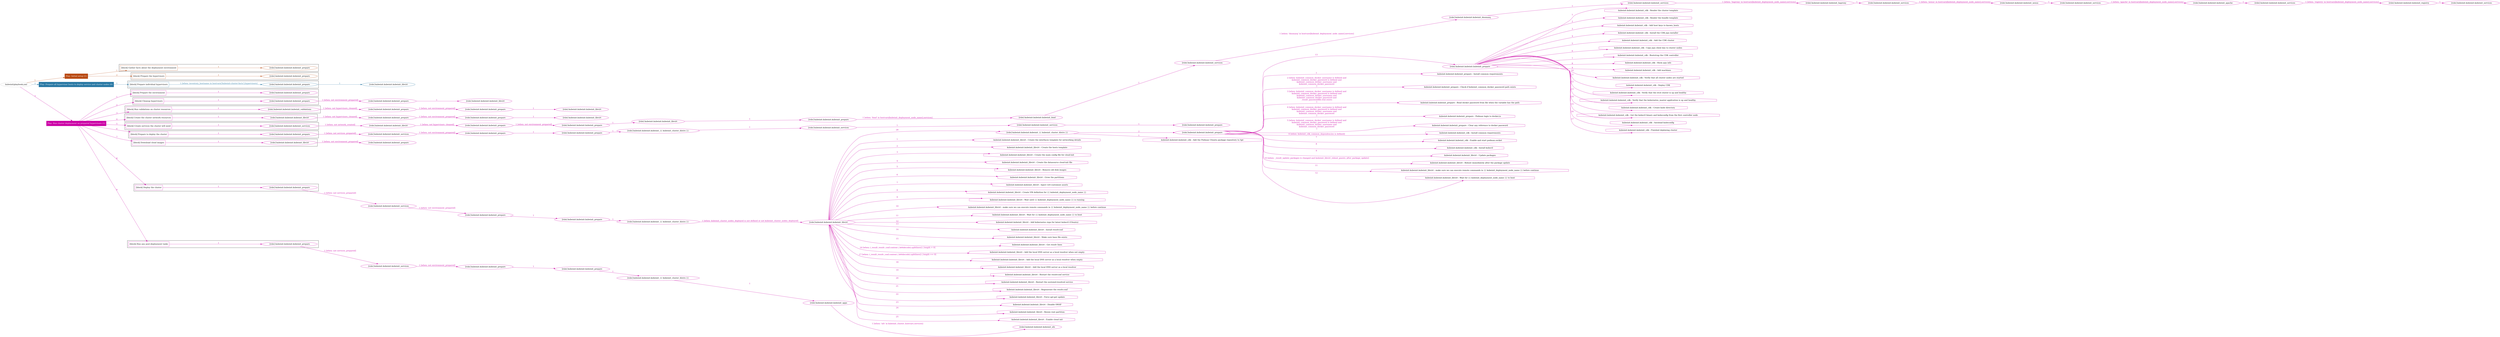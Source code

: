 digraph {
	graph [concentrate=true ordering=in rankdir=LR ratio=fill]
	edge [esep=5 sep=10]
	"kubeinit/playbook.yml" [id=root_node style=dotted]
	play_a3462c4b [label="Play: Initial setup (1)" color="#b94a13" fontcolor="#ffffff" id=play_a3462c4b shape=box style=filled tooltip=localhost]
	"kubeinit/playbook.yml" -> play_a3462c4b [label="1 " color="#b94a13" fontcolor="#b94a13" id=edge_29166257 labeltooltip="1 " tooltip="1 "]
	subgraph "kubeinit.kubeinit.kubeinit_prepare" {
		role_ea31fa0e [label="[role] kubeinit.kubeinit.kubeinit_prepare" color="#b94a13" id=role_ea31fa0e tooltip="kubeinit.kubeinit.kubeinit_prepare"]
	}
	subgraph "kubeinit.kubeinit.kubeinit_prepare" {
		role_25fce874 [label="[role] kubeinit.kubeinit.kubeinit_prepare" color="#b94a13" id=role_25fce874 tooltip="kubeinit.kubeinit.kubeinit_prepare"]
	}
	subgraph "Play: Initial setup (1)" {
		play_a3462c4b -> block_2d3cbf39 [label=1 color="#b94a13" fontcolor="#b94a13" id=edge_59127072 labeltooltip=1 tooltip=1]
		subgraph cluster_block_2d3cbf39 {
			block_2d3cbf39 [label="[block] Gather facts about the deployment environment" color="#b94a13" id=block_2d3cbf39 labeltooltip="Gather facts about the deployment environment" shape=box tooltip="Gather facts about the deployment environment"]
			block_2d3cbf39 -> role_ea31fa0e [label="1 " color="#b94a13" fontcolor="#b94a13" id=edge_ace338fd labeltooltip="1 " tooltip="1 "]
		}
		play_a3462c4b -> block_e8577ba5 [label=2 color="#b94a13" fontcolor="#b94a13" id=edge_511bcc36 labeltooltip=2 tooltip=2]
		subgraph cluster_block_e8577ba5 {
			block_e8577ba5 [label="[block] Prepare the hypervisors" color="#b94a13" id=block_e8577ba5 labeltooltip="Prepare the hypervisors" shape=box tooltip="Prepare the hypervisors"]
			block_e8577ba5 -> role_25fce874 [label="1 " color="#b94a13" fontcolor="#b94a13" id=edge_1a5cd106 labeltooltip="1 " tooltip="1 "]
		}
	}
	play_cf8b3cd1 [label="Play: Prepare all hypervisor hosts to deploy service and cluster nodes (0)" color="#2878a4" fontcolor="#ffffff" id=play_cf8b3cd1 shape=box style=filled tooltip="Play: Prepare all hypervisor hosts to deploy service and cluster nodes (0)"]
	"kubeinit/playbook.yml" -> play_cf8b3cd1 [label="2 " color="#2878a4" fontcolor="#2878a4" id=edge_3f5c23da labeltooltip="2 " tooltip="2 "]
	subgraph "kubeinit.kubeinit.kubeinit_libvirt" {
		role_05e073d2 [label="[role] kubeinit.kubeinit.kubeinit_libvirt" color="#2878a4" id=role_05e073d2 tooltip="kubeinit.kubeinit.kubeinit_libvirt"]
	}
	subgraph "kubeinit.kubeinit.kubeinit_prepare" {
		role_4db69671 [label="[role] kubeinit.kubeinit.kubeinit_prepare" color="#2878a4" id=role_4db69671 tooltip="kubeinit.kubeinit.kubeinit_prepare"]
		role_4db69671 -> role_05e073d2 [label="1 " color="#2878a4" fontcolor="#2878a4" id=edge_52c4eec5 labeltooltip="1 " tooltip="1 "]
	}
	subgraph "Play: Prepare all hypervisor hosts to deploy service and cluster nodes (0)" {
		play_cf8b3cd1 -> block_791b4556 [label=1 color="#2878a4" fontcolor="#2878a4" id=edge_6acd93d4 labeltooltip=1 tooltip=1]
		subgraph cluster_block_791b4556 {
			block_791b4556 [label="[block] Prepare individual hypervisors" color="#2878a4" id=block_791b4556 labeltooltip="Prepare individual hypervisors" shape=box tooltip="Prepare individual hypervisors"]
			block_791b4556 -> role_4db69671 [label="1 [when: inventory_hostname in hostvars['kubeinit-cluster-facts'].hypervisors]" color="#2878a4" fontcolor="#2878a4" id=edge_d20f9e9d labeltooltip="1 [when: inventory_hostname in hostvars['kubeinit-cluster-facts'].hypervisors]" tooltip="1 [when: inventory_hostname in hostvars['kubeinit-cluster-facts'].hypervisors]"]
		}
	}
	play_dd2c80ae [label="Play: Run cluster deployment on prepared hypervisors (1)" color="#cb01a5" fontcolor="#ffffff" id=play_dd2c80ae shape=box style=filled tooltip=localhost]
	"kubeinit/playbook.yml" -> play_dd2c80ae [label="3 " color="#cb01a5" fontcolor="#cb01a5" id=edge_02a49a32 labeltooltip="3 " tooltip="3 "]
	subgraph "kubeinit.kubeinit.kubeinit_prepare" {
		role_19cc1aee [label="[role] kubeinit.kubeinit.kubeinit_prepare" color="#cb01a5" id=role_19cc1aee tooltip="kubeinit.kubeinit.kubeinit_prepare"]
	}
	subgraph "kubeinit.kubeinit.kubeinit_libvirt" {
		role_115bbeb2 [label="[role] kubeinit.kubeinit.kubeinit_libvirt" color="#cb01a5" id=role_115bbeb2 tooltip="kubeinit.kubeinit.kubeinit_libvirt"]
	}
	subgraph "kubeinit.kubeinit.kubeinit_prepare" {
		role_81a9869a [label="[role] kubeinit.kubeinit.kubeinit_prepare" color="#cb01a5" id=role_81a9869a tooltip="kubeinit.kubeinit.kubeinit_prepare"]
		role_81a9869a -> role_115bbeb2 [label="1 " color="#cb01a5" fontcolor="#cb01a5" id=edge_ff9e1308 labeltooltip="1 " tooltip="1 "]
	}
	subgraph "kubeinit.kubeinit.kubeinit_prepare" {
		role_1f70d101 [label="[role] kubeinit.kubeinit.kubeinit_prepare" color="#cb01a5" id=role_1f70d101 tooltip="kubeinit.kubeinit.kubeinit_prepare"]
		role_1f70d101 -> role_81a9869a [label="1 [when: not environment_prepared]" color="#cb01a5" fontcolor="#cb01a5" id=edge_5983471e labeltooltip="1 [when: not environment_prepared]" tooltip="1 [when: not environment_prepared]"]
	}
	subgraph "kubeinit.kubeinit.kubeinit_libvirt" {
		role_9f10e04b [label="[role] kubeinit.kubeinit.kubeinit_libvirt" color="#cb01a5" id=role_9f10e04b tooltip="kubeinit.kubeinit.kubeinit_libvirt"]
	}
	subgraph "kubeinit.kubeinit.kubeinit_prepare" {
		role_1dc08de8 [label="[role] kubeinit.kubeinit.kubeinit_prepare" color="#cb01a5" id=role_1dc08de8 tooltip="kubeinit.kubeinit.kubeinit_prepare"]
		role_1dc08de8 -> role_9f10e04b [label="1 " color="#cb01a5" fontcolor="#cb01a5" id=edge_e40ee01f labeltooltip="1 " tooltip="1 "]
	}
	subgraph "kubeinit.kubeinit.kubeinit_prepare" {
		role_c678ecbd [label="[role] kubeinit.kubeinit.kubeinit_prepare" color="#cb01a5" id=role_c678ecbd tooltip="kubeinit.kubeinit.kubeinit_prepare"]
		role_c678ecbd -> role_1dc08de8 [label="1 [when: not environment_prepared]" color="#cb01a5" fontcolor="#cb01a5" id=edge_1913025b labeltooltip="1 [when: not environment_prepared]" tooltip="1 [when: not environment_prepared]"]
	}
	subgraph "kubeinit.kubeinit.kubeinit_validations" {
		role_55896404 [label="[role] kubeinit.kubeinit.kubeinit_validations" color="#cb01a5" id=role_55896404 tooltip="kubeinit.kubeinit.kubeinit_validations"]
		role_55896404 -> role_c678ecbd [label="1 [when: not hypervisors_cleaned]" color="#cb01a5" fontcolor="#cb01a5" id=edge_db877b54 labeltooltip="1 [when: not hypervisors_cleaned]" tooltip="1 [when: not hypervisors_cleaned]"]
	}
	subgraph "kubeinit.kubeinit.kubeinit_libvirt" {
		role_892214de [label="[role] kubeinit.kubeinit.kubeinit_libvirt" color="#cb01a5" id=role_892214de tooltip="kubeinit.kubeinit.kubeinit_libvirt"]
	}
	subgraph "kubeinit.kubeinit.kubeinit_prepare" {
		role_d1d296ad [label="[role] kubeinit.kubeinit.kubeinit_prepare" color="#cb01a5" id=role_d1d296ad tooltip="kubeinit.kubeinit.kubeinit_prepare"]
		role_d1d296ad -> role_892214de [label="1 " color="#cb01a5" fontcolor="#cb01a5" id=edge_9a6a41b2 labeltooltip="1 " tooltip="1 "]
	}
	subgraph "kubeinit.kubeinit.kubeinit_prepare" {
		role_cddc64ff [label="[role] kubeinit.kubeinit.kubeinit_prepare" color="#cb01a5" id=role_cddc64ff tooltip="kubeinit.kubeinit.kubeinit_prepare"]
		role_cddc64ff -> role_d1d296ad [label="1 [when: not environment_prepared]" color="#cb01a5" fontcolor="#cb01a5" id=edge_7bda2972 labeltooltip="1 [when: not environment_prepared]" tooltip="1 [when: not environment_prepared]"]
	}
	subgraph "kubeinit.kubeinit.kubeinit_libvirt" {
		role_852a95f2 [label="[role] kubeinit.kubeinit.kubeinit_libvirt" color="#cb01a5" id=role_852a95f2 tooltip="kubeinit.kubeinit.kubeinit_libvirt"]
		role_852a95f2 -> role_cddc64ff [label="1 [when: not hypervisors_cleaned]" color="#cb01a5" fontcolor="#cb01a5" id=edge_15be6ea9 labeltooltip="1 [when: not hypervisors_cleaned]" tooltip="1 [when: not hypervisors_cleaned]"]
	}
	subgraph "kubeinit.kubeinit.kubeinit_services" {
		role_dd562d8c [label="[role] kubeinit.kubeinit.kubeinit_services" color="#cb01a5" id=role_dd562d8c tooltip="kubeinit.kubeinit.kubeinit_services"]
	}
	subgraph "kubeinit.kubeinit.kubeinit_registry" {
		role_775ffe64 [label="[role] kubeinit.kubeinit.kubeinit_registry" color="#cb01a5" id=role_775ffe64 tooltip="kubeinit.kubeinit.kubeinit_registry"]
		role_775ffe64 -> role_dd562d8c [label="1 " color="#cb01a5" fontcolor="#cb01a5" id=edge_7890d35d labeltooltip="1 " tooltip="1 "]
	}
	subgraph "kubeinit.kubeinit.kubeinit_services" {
		role_58c88776 [label="[role] kubeinit.kubeinit.kubeinit_services" color="#cb01a5" id=role_58c88776 tooltip="kubeinit.kubeinit.kubeinit_services"]
		role_58c88776 -> role_775ffe64 [label="1 [when: 'registry' in hostvars[kubeinit_deployment_node_name].services]" color="#cb01a5" fontcolor="#cb01a5" id=edge_2ca83cd7 labeltooltip="1 [when: 'registry' in hostvars[kubeinit_deployment_node_name].services]" tooltip="1 [when: 'registry' in hostvars[kubeinit_deployment_node_name].services]"]
	}
	subgraph "kubeinit.kubeinit.kubeinit_apache" {
		role_e515eb5b [label="[role] kubeinit.kubeinit.kubeinit_apache" color="#cb01a5" id=role_e515eb5b tooltip="kubeinit.kubeinit.kubeinit_apache"]
		role_e515eb5b -> role_58c88776 [label="1 " color="#cb01a5" fontcolor="#cb01a5" id=edge_86168363 labeltooltip="1 " tooltip="1 "]
	}
	subgraph "kubeinit.kubeinit.kubeinit_services" {
		role_6c1862bb [label="[role] kubeinit.kubeinit.kubeinit_services" color="#cb01a5" id=role_6c1862bb tooltip="kubeinit.kubeinit.kubeinit_services"]
		role_6c1862bb -> role_e515eb5b [label="1 [when: 'apache' in hostvars[kubeinit_deployment_node_name].services]" color="#cb01a5" fontcolor="#cb01a5" id=edge_aabe77e1 labeltooltip="1 [when: 'apache' in hostvars[kubeinit_deployment_node_name].services]" tooltip="1 [when: 'apache' in hostvars[kubeinit_deployment_node_name].services]"]
	}
	subgraph "kubeinit.kubeinit.kubeinit_nexus" {
		role_8d174d50 [label="[role] kubeinit.kubeinit.kubeinit_nexus" color="#cb01a5" id=role_8d174d50 tooltip="kubeinit.kubeinit.kubeinit_nexus"]
		role_8d174d50 -> role_6c1862bb [label="1 " color="#cb01a5" fontcolor="#cb01a5" id=edge_1b01b2f2 labeltooltip="1 " tooltip="1 "]
	}
	subgraph "kubeinit.kubeinit.kubeinit_services" {
		role_cb03e5cd [label="[role] kubeinit.kubeinit.kubeinit_services" color="#cb01a5" id=role_cb03e5cd tooltip="kubeinit.kubeinit.kubeinit_services"]
		role_cb03e5cd -> role_8d174d50 [label="1 [when: 'nexus' in hostvars[kubeinit_deployment_node_name].services]" color="#cb01a5" fontcolor="#cb01a5" id=edge_259e29a3 labeltooltip="1 [when: 'nexus' in hostvars[kubeinit_deployment_node_name].services]" tooltip="1 [when: 'nexus' in hostvars[kubeinit_deployment_node_name].services]"]
	}
	subgraph "kubeinit.kubeinit.kubeinit_haproxy" {
		role_7dac8be0 [label="[role] kubeinit.kubeinit.kubeinit_haproxy" color="#cb01a5" id=role_7dac8be0 tooltip="kubeinit.kubeinit.kubeinit_haproxy"]
		role_7dac8be0 -> role_cb03e5cd [label="1 " color="#cb01a5" fontcolor="#cb01a5" id=edge_e08723b5 labeltooltip="1 " tooltip="1 "]
	}
	subgraph "kubeinit.kubeinit.kubeinit_services" {
		role_06c13de0 [label="[role] kubeinit.kubeinit.kubeinit_services" color="#cb01a5" id=role_06c13de0 tooltip="kubeinit.kubeinit.kubeinit_services"]
		role_06c13de0 -> role_7dac8be0 [label="1 [when: 'haproxy' in hostvars[kubeinit_deployment_node_name].services]" color="#cb01a5" fontcolor="#cb01a5" id=edge_6f806837 labeltooltip="1 [when: 'haproxy' in hostvars[kubeinit_deployment_node_name].services]" tooltip="1 [when: 'haproxy' in hostvars[kubeinit_deployment_node_name].services]"]
	}
	subgraph "kubeinit.kubeinit.kubeinit_dnsmasq" {
		role_224282e6 [label="[role] kubeinit.kubeinit.kubeinit_dnsmasq" color="#cb01a5" id=role_224282e6 tooltip="kubeinit.kubeinit.kubeinit_dnsmasq"]
		role_224282e6 -> role_06c13de0 [label="1 " color="#cb01a5" fontcolor="#cb01a5" id=edge_43acb070 labeltooltip="1 " tooltip="1 "]
	}
	subgraph "kubeinit.kubeinit.kubeinit_services" {
		role_95cc4ebf [label="[role] kubeinit.kubeinit.kubeinit_services" color="#cb01a5" id=role_95cc4ebf tooltip="kubeinit.kubeinit.kubeinit_services"]
		role_95cc4ebf -> role_224282e6 [label="1 [when: 'dnsmasq' in hostvars[kubeinit_deployment_node_name].services]" color="#cb01a5" fontcolor="#cb01a5" id=edge_050c3c43 labeltooltip="1 [when: 'dnsmasq' in hostvars[kubeinit_deployment_node_name].services]" tooltip="1 [when: 'dnsmasq' in hostvars[kubeinit_deployment_node_name].services]"]
	}
	subgraph "kubeinit.kubeinit.kubeinit_bind" {
		role_8f670b06 [label="[role] kubeinit.kubeinit.kubeinit_bind" color="#cb01a5" id=role_8f670b06 tooltip="kubeinit.kubeinit.kubeinit_bind"]
		role_8f670b06 -> role_95cc4ebf [label="1 " color="#cb01a5" fontcolor="#cb01a5" id=edge_41f66a4c labeltooltip="1 " tooltip="1 "]
	}
	subgraph "kubeinit.kubeinit.kubeinit_prepare" {
		role_cbb10e43 [label="[role] kubeinit.kubeinit.kubeinit_prepare" color="#cb01a5" id=role_cbb10e43 tooltip="kubeinit.kubeinit.kubeinit_prepare"]
		role_cbb10e43 -> role_8f670b06 [label="1 [when: 'bind' in hostvars[kubeinit_deployment_node_name].services]" color="#cb01a5" fontcolor="#cb01a5" id=edge_7a4b6939 labeltooltip="1 [when: 'bind' in hostvars[kubeinit_deployment_node_name].services]" tooltip="1 [when: 'bind' in hostvars[kubeinit_deployment_node_name].services]"]
	}
	subgraph "kubeinit.kubeinit.kubeinit_libvirt" {
		role_6bda15ca [label="[role] kubeinit.kubeinit.kubeinit_libvirt" color="#cb01a5" id=role_6bda15ca tooltip="kubeinit.kubeinit.kubeinit_libvirt"]
		role_6bda15ca -> role_cbb10e43 [label="1 " color="#cb01a5" fontcolor="#cb01a5" id=edge_9e2e83c1 labeltooltip="1 " tooltip="1 "]
	}
	subgraph "kubeinit.kubeinit.kubeinit_prepare" {
		role_2684d24e [label="[role] kubeinit.kubeinit.kubeinit_prepare" color="#cb01a5" id=role_2684d24e tooltip="kubeinit.kubeinit.kubeinit_prepare"]
		role_2684d24e -> role_6bda15ca [label="1 " color="#cb01a5" fontcolor="#cb01a5" id=edge_60c76341 labeltooltip="1 " tooltip="1 "]
	}
	subgraph "kubeinit.kubeinit.kubeinit_prepare" {
		role_833ece70 [label="[role] kubeinit.kubeinit.kubeinit_prepare" color="#cb01a5" id=role_833ece70 tooltip="kubeinit.kubeinit.kubeinit_prepare"]
		role_833ece70 -> role_2684d24e [label="1 [when: not environment_prepared]" color="#cb01a5" fontcolor="#cb01a5" id=edge_eab29ca3 labeltooltip="1 [when: not environment_prepared]" tooltip="1 [when: not environment_prepared]"]
	}
	subgraph "kubeinit.kubeinit.kubeinit_libvirt" {
		role_9dbf5a45 [label="[role] kubeinit.kubeinit.kubeinit_libvirt" color="#cb01a5" id=role_9dbf5a45 tooltip="kubeinit.kubeinit.kubeinit_libvirt"]
		role_9dbf5a45 -> role_833ece70 [label="1 [when: not hypervisors_cleaned]" color="#cb01a5" fontcolor="#cb01a5" id=edge_86c35b2c labeltooltip="1 [when: not hypervisors_cleaned]" tooltip="1 [when: not hypervisors_cleaned]"]
	}
	subgraph "kubeinit.kubeinit.kubeinit_services" {
		role_c947bd18 [label="[role] kubeinit.kubeinit.kubeinit_services" color="#cb01a5" id=role_c947bd18 tooltip="kubeinit.kubeinit.kubeinit_services"]
		role_c947bd18 -> role_9dbf5a45 [label="1 [when: not network_created]" color="#cb01a5" fontcolor="#cb01a5" id=edge_e4973b3a labeltooltip="1 [when: not network_created]" tooltip="1 [when: not network_created]"]
	}
	subgraph "kubeinit.kubeinit.kubeinit_prepare" {
		role_0f337e28 [label="[role] kubeinit.kubeinit.kubeinit_prepare" color="#cb01a5" id=role_0f337e28 tooltip="kubeinit.kubeinit.kubeinit_prepare"]
	}
	subgraph "kubeinit.kubeinit.kubeinit_services" {
		role_424cd0d5 [label="[role] kubeinit.kubeinit.kubeinit_services" color="#cb01a5" id=role_424cd0d5 tooltip="kubeinit.kubeinit.kubeinit_services"]
		role_424cd0d5 -> role_0f337e28 [label="1 " color="#cb01a5" fontcolor="#cb01a5" id=edge_7c284445 labeltooltip="1 " tooltip="1 "]
	}
	subgraph "kubeinit.kubeinit.kubeinit_services" {
		role_729b4160 [label="[role] kubeinit.kubeinit.kubeinit_services" color="#cb01a5" id=role_729b4160 tooltip="kubeinit.kubeinit.kubeinit_services"]
		role_729b4160 -> role_424cd0d5 [label="1 " color="#cb01a5" fontcolor="#cb01a5" id=edge_11572358 labeltooltip="1 " tooltip="1 "]
	}
	subgraph "kubeinit.kubeinit.kubeinit_{{ kubeinit_cluster_distro }}" {
		role_6f94b5b9 [label="[role] kubeinit.kubeinit.kubeinit_{{ kubeinit_cluster_distro }}" color="#cb01a5" id=role_6f94b5b9 tooltip="kubeinit.kubeinit.kubeinit_{{ kubeinit_cluster_distro }}"]
		role_6f94b5b9 -> role_729b4160 [label="1 " color="#cb01a5" fontcolor="#cb01a5" id=edge_e676103b labeltooltip="1 " tooltip="1 "]
	}
	subgraph "kubeinit.kubeinit.kubeinit_prepare" {
		role_d93bdf60 [label="[role] kubeinit.kubeinit.kubeinit_prepare" color="#cb01a5" id=role_d93bdf60 tooltip="kubeinit.kubeinit.kubeinit_prepare"]
		role_d93bdf60 -> role_6f94b5b9 [label="1 " color="#cb01a5" fontcolor="#cb01a5" id=edge_67aa0591 labeltooltip="1 " tooltip="1 "]
	}
	subgraph "kubeinit.kubeinit.kubeinit_prepare" {
		role_f1c13b82 [label="[role] kubeinit.kubeinit.kubeinit_prepare" color="#cb01a5" id=role_f1c13b82 tooltip="kubeinit.kubeinit.kubeinit_prepare"]
		role_f1c13b82 -> role_d93bdf60 [label="1 " color="#cb01a5" fontcolor="#cb01a5" id=edge_e2060045 labeltooltip="1 " tooltip="1 "]
	}
	subgraph "kubeinit.kubeinit.kubeinit_services" {
		role_4285407d [label="[role] kubeinit.kubeinit.kubeinit_services" color="#cb01a5" id=role_4285407d tooltip="kubeinit.kubeinit.kubeinit_services"]
		role_4285407d -> role_f1c13b82 [label="1 [when: not environment_prepared]" color="#cb01a5" fontcolor="#cb01a5" id=edge_2de88863 labeltooltip="1 [when: not environment_prepared]" tooltip="1 [when: not environment_prepared]"]
	}
	subgraph "kubeinit.kubeinit.kubeinit_prepare" {
		role_cac50722 [label="[role] kubeinit.kubeinit.kubeinit_prepare" color="#cb01a5" id=role_cac50722 tooltip="kubeinit.kubeinit.kubeinit_prepare"]
		role_cac50722 -> role_4285407d [label="1 [when: not services_prepared]" color="#cb01a5" fontcolor="#cb01a5" id=edge_a670131c labeltooltip="1 [when: not services_prepared]" tooltip="1 [when: not services_prepared]"]
	}
	subgraph "kubeinit.kubeinit.kubeinit_prepare" {
		role_275d763d [label="[role] kubeinit.kubeinit.kubeinit_prepare" color="#cb01a5" id=role_275d763d tooltip="kubeinit.kubeinit.kubeinit_prepare"]
	}
	subgraph "kubeinit.kubeinit.kubeinit_libvirt" {
		role_43cf0549 [label="[role] kubeinit.kubeinit.kubeinit_libvirt" color="#cb01a5" id=role_43cf0549 tooltip="kubeinit.kubeinit.kubeinit_libvirt"]
		role_43cf0549 -> role_275d763d [label="1 [when: not environment_prepared]" color="#cb01a5" fontcolor="#cb01a5" id=edge_81cb86c9 labeltooltip="1 [when: not environment_prepared]" tooltip="1 [when: not environment_prepared]"]
	}
	subgraph "kubeinit.kubeinit.kubeinit_prepare" {
		role_20344ea5 [label="[role] kubeinit.kubeinit.kubeinit_prepare" color="#cb01a5" id=role_20344ea5 tooltip="kubeinit.kubeinit.kubeinit_prepare"]
		task_dd599ca0 [label="kubeinit.kubeinit.kubeinit_cdk : Render the cluster template" color="#cb01a5" id=task_dd599ca0 shape=octagon tooltip="kubeinit.kubeinit.kubeinit_cdk : Render the cluster template"]
		role_20344ea5 -> task_dd599ca0 [label="1 " color="#cb01a5" fontcolor="#cb01a5" id=edge_6747c7f6 labeltooltip="1 " tooltip="1 "]
		task_9d32e7a7 [label="kubeinit.kubeinit.kubeinit_cdk : Render the bundle template" color="#cb01a5" id=task_9d32e7a7 shape=octagon tooltip="kubeinit.kubeinit.kubeinit_cdk : Render the bundle template"]
		role_20344ea5 -> task_9d32e7a7 [label="2 " color="#cb01a5" fontcolor="#cb01a5" id=edge_9bce6f9b labeltooltip="2 " tooltip="2 "]
		task_27aa62ce [label="kubeinit.kubeinit.kubeinit_cdk : Add host keys to known_hosts" color="#cb01a5" id=task_27aa62ce shape=octagon tooltip="kubeinit.kubeinit.kubeinit_cdk : Add host keys to known_hosts"]
		role_20344ea5 -> task_27aa62ce [label="3 " color="#cb01a5" fontcolor="#cb01a5" id=edge_8df18a78 labeltooltip="3 " tooltip="3 "]
		task_e57bdc43 [label="kubeinit.kubeinit.kubeinit_cdk : Install the CDK juju installer" color="#cb01a5" id=task_e57bdc43 shape=octagon tooltip="kubeinit.kubeinit.kubeinit_cdk : Install the CDK juju installer"]
		role_20344ea5 -> task_e57bdc43 [label="4 " color="#cb01a5" fontcolor="#cb01a5" id=edge_92416234 labeltooltip="4 " tooltip="4 "]
		task_1449d492 [label="kubeinit.kubeinit.kubeinit_cdk : Add the CDK cluster" color="#cb01a5" id=task_1449d492 shape=octagon tooltip="kubeinit.kubeinit.kubeinit_cdk : Add the CDK cluster"]
		role_20344ea5 -> task_1449d492 [label="5 " color="#cb01a5" fontcolor="#cb01a5" id=edge_e8ec86b0 labeltooltip="5 " tooltip="5 "]
		task_2c838e6e [label="kubeinit.kubeinit.kubeinit_cdk : Copy juju client key to cluster nodes" color="#cb01a5" id=task_2c838e6e shape=octagon tooltip="kubeinit.kubeinit.kubeinit_cdk : Copy juju client key to cluster nodes"]
		role_20344ea5 -> task_2c838e6e [label="6 " color="#cb01a5" fontcolor="#cb01a5" id=edge_ed538096 labeltooltip="6 " tooltip="6 "]
		task_bcc42c3f [label="kubeinit.kubeinit.kubeinit_cdk : Bootstrap the CDK controller" color="#cb01a5" id=task_bcc42c3f shape=octagon tooltip="kubeinit.kubeinit.kubeinit_cdk : Bootstrap the CDK controller"]
		role_20344ea5 -> task_bcc42c3f [label="7 " color="#cb01a5" fontcolor="#cb01a5" id=edge_d5495c84 labeltooltip="7 " tooltip="7 "]
		task_00f5f105 [label="kubeinit.kubeinit.kubeinit_cdk : Show juju info" color="#cb01a5" id=task_00f5f105 shape=octagon tooltip="kubeinit.kubeinit.kubeinit_cdk : Show juju info"]
		role_20344ea5 -> task_00f5f105 [label="8 " color="#cb01a5" fontcolor="#cb01a5" id=edge_dc39edcd labeltooltip="8 " tooltip="8 "]
		task_1037202e [label="kubeinit.kubeinit.kubeinit_cdk : Add machines" color="#cb01a5" id=task_1037202e shape=octagon tooltip="kubeinit.kubeinit.kubeinit_cdk : Add machines"]
		role_20344ea5 -> task_1037202e [label="9 " color="#cb01a5" fontcolor="#cb01a5" id=edge_7ab18a0a labeltooltip="9 " tooltip="9 "]
		task_695eaa5f [label="kubeinit.kubeinit.kubeinit_cdk : Verify that all cluster nodes are started" color="#cb01a5" id=task_695eaa5f shape=octagon tooltip="kubeinit.kubeinit.kubeinit_cdk : Verify that all cluster nodes are started"]
		role_20344ea5 -> task_695eaa5f [label="10 " color="#cb01a5" fontcolor="#cb01a5" id=edge_b7c91f91 labeltooltip="10 " tooltip="10 "]
		task_58b9e8fa [label="kubeinit.kubeinit.kubeinit_cdk : Deploy CDK" color="#cb01a5" id=task_58b9e8fa shape=octagon tooltip="kubeinit.kubeinit.kubeinit_cdk : Deploy CDK"]
		role_20344ea5 -> task_58b9e8fa [label="11 " color="#cb01a5" fontcolor="#cb01a5" id=edge_9559772b labeltooltip="11 " tooltip="11 "]
		task_47bb603a [label="kubeinit.kubeinit.kubeinit_cdk : Verify that the etcd cluster is up and healthy" color="#cb01a5" id=task_47bb603a shape=octagon tooltip="kubeinit.kubeinit.kubeinit_cdk : Verify that the etcd cluster is up and healthy"]
		role_20344ea5 -> task_47bb603a [label="12 " color="#cb01a5" fontcolor="#cb01a5" id=edge_26f66074 labeltooltip="12 " tooltip="12 "]
		task_eb50a959 [label="kubeinit.kubeinit.kubeinit_cdk : Verify that the kubernetes_master application is up and healthy" color="#cb01a5" id=task_eb50a959 shape=octagon tooltip="kubeinit.kubeinit.kubeinit_cdk : Verify that the kubernetes_master application is up and healthy"]
		role_20344ea5 -> task_eb50a959 [label="13 " color="#cb01a5" fontcolor="#cb01a5" id=edge_e46e77bc labeltooltip="13 " tooltip="13 "]
		task_9e899edd [label="kubeinit.kubeinit.kubeinit_cdk : Create kube directory" color="#cb01a5" id=task_9e899edd shape=octagon tooltip="kubeinit.kubeinit.kubeinit_cdk : Create kube directory"]
		role_20344ea5 -> task_9e899edd [label="14 " color="#cb01a5" fontcolor="#cb01a5" id=edge_5618c4ef labeltooltip="14 " tooltip="14 "]
		task_d470cbc0 [label="kubeinit.kubeinit.kubeinit_cdk : Get the kubectl binary and kubeconfig from the first controller node" color="#cb01a5" id=task_d470cbc0 shape=octagon tooltip="kubeinit.kubeinit.kubeinit_cdk : Get the kubectl binary and kubeconfig from the first controller node"]
		role_20344ea5 -> task_d470cbc0 [label="15 " color="#cb01a5" fontcolor="#cb01a5" id=edge_30a20519 labeltooltip="15 " tooltip="15 "]
		task_594a52a3 [label="kubeinit.kubeinit.kubeinit_cdk : Autoload kubeconfig" color="#cb01a5" id=task_594a52a3 shape=octagon tooltip="kubeinit.kubeinit.kubeinit_cdk : Autoload kubeconfig"]
		role_20344ea5 -> task_594a52a3 [label="16 " color="#cb01a5" fontcolor="#cb01a5" id=edge_93b07cd2 labeltooltip="16 " tooltip="16 "]
		task_7818ffd7 [label="kubeinit.kubeinit.kubeinit_cdk : Finished deploying cluster" color="#cb01a5" id=task_7818ffd7 shape=octagon tooltip="kubeinit.kubeinit.kubeinit_cdk : Finished deploying cluster"]
		role_20344ea5 -> task_7818ffd7 [label="17 " color="#cb01a5" fontcolor="#cb01a5" id=edge_01720702 labeltooltip="17 " tooltip="17 "]
	}
	subgraph "kubeinit.kubeinit.kubeinit_prepare" {
		role_d123844f [label="[role] kubeinit.kubeinit.kubeinit_prepare" color="#cb01a5" id=role_d123844f tooltip="kubeinit.kubeinit.kubeinit_prepare"]
		task_f74b493e [label="kubeinit.kubeinit.kubeinit_prepare : Install common requirements" color="#cb01a5" id=task_f74b493e shape=octagon tooltip="kubeinit.kubeinit.kubeinit_prepare : Install common requirements"]
		role_d123844f -> task_f74b493e [label="1 " color="#cb01a5" fontcolor="#cb01a5" id=edge_b51a9150 labeltooltip="1 " tooltip="1 "]
		task_ea8ae5c9 [label="kubeinit.kubeinit.kubeinit_prepare : Check if kubeinit_common_docker_password path exists" color="#cb01a5" id=task_ea8ae5c9 shape=octagon tooltip="kubeinit.kubeinit.kubeinit_prepare : Check if kubeinit_common_docker_password path exists"]
		role_d123844f -> task_ea8ae5c9 [label="2 [when: kubeinit_common_docker_username is defined and
kubeinit_common_docker_password is defined and
kubeinit_common_docker_username and
kubeinit_common_docker_password
]" color="#cb01a5" fontcolor="#cb01a5" id=edge_2710f338 labeltooltip="2 [when: kubeinit_common_docker_username is defined and
kubeinit_common_docker_password is defined and
kubeinit_common_docker_username and
kubeinit_common_docker_password
]" tooltip="2 [when: kubeinit_common_docker_username is defined and
kubeinit_common_docker_password is defined and
kubeinit_common_docker_username and
kubeinit_common_docker_password
]"]
		task_55ab2c43 [label="kubeinit.kubeinit.kubeinit_prepare : Read docker password from file when the variable has the path" color="#cb01a5" id=task_55ab2c43 shape=octagon tooltip="kubeinit.kubeinit.kubeinit_prepare : Read docker password from file when the variable has the path"]
		role_d123844f -> task_55ab2c43 [label="3 [when: kubeinit_common_docker_username is defined and
kubeinit_common_docker_password is defined and
kubeinit_common_docker_username and
kubeinit_common_docker_password and
_result_passwordfile.stat.exists
]" color="#cb01a5" fontcolor="#cb01a5" id=edge_db89a6b3 labeltooltip="3 [when: kubeinit_common_docker_username is defined and
kubeinit_common_docker_password is defined and
kubeinit_common_docker_username and
kubeinit_common_docker_password and
_result_passwordfile.stat.exists
]" tooltip="3 [when: kubeinit_common_docker_username is defined and
kubeinit_common_docker_password is defined and
kubeinit_common_docker_username and
kubeinit_common_docker_password and
_result_passwordfile.stat.exists
]"]
		task_b86fa10f [label="kubeinit.kubeinit.kubeinit_prepare : Podman login to docker.io" color="#cb01a5" id=task_b86fa10f shape=octagon tooltip="kubeinit.kubeinit.kubeinit_prepare : Podman login to docker.io"]
		role_d123844f -> task_b86fa10f [label="4 [when: kubeinit_common_docker_username is defined and
kubeinit_common_docker_password is defined and
kubeinit_common_docker_username and
kubeinit_common_docker_password
]" color="#cb01a5" fontcolor="#cb01a5" id=edge_7cc3aae6 labeltooltip="4 [when: kubeinit_common_docker_username is defined and
kubeinit_common_docker_password is defined and
kubeinit_common_docker_username and
kubeinit_common_docker_password
]" tooltip="4 [when: kubeinit_common_docker_username is defined and
kubeinit_common_docker_password is defined and
kubeinit_common_docker_username and
kubeinit_common_docker_password
]"]
		task_83a80cb1 [label="kubeinit.kubeinit.kubeinit_prepare : Clear any reference to docker password" color="#cb01a5" id=task_83a80cb1 shape=octagon tooltip="kubeinit.kubeinit.kubeinit_prepare : Clear any reference to docker password"]
		role_d123844f -> task_83a80cb1 [label="5 [when: kubeinit_common_docker_username is defined and
kubeinit_common_docker_password is defined and
kubeinit_common_docker_username and
kubeinit_common_docker_password
]" color="#cb01a5" fontcolor="#cb01a5" id=edge_3313a854 labeltooltip="5 [when: kubeinit_common_docker_username is defined and
kubeinit_common_docker_password is defined and
kubeinit_common_docker_username and
kubeinit_common_docker_password
]" tooltip="5 [when: kubeinit_common_docker_username is defined and
kubeinit_common_docker_password is defined and
kubeinit_common_docker_username and
kubeinit_common_docker_password
]"]
		task_59c50e65 [label="kubeinit.kubeinit.kubeinit_cdk : Install common requirements" color="#cb01a5" id=task_59c50e65 shape=octagon tooltip="kubeinit.kubeinit.kubeinit_cdk : Install common requirements"]
		role_d123844f -> task_59c50e65 [label="6 [when: kubeinit_cdk_common_dependencies is defined]" color="#cb01a5" fontcolor="#cb01a5" id=edge_56cc99f8 labeltooltip="6 [when: kubeinit_cdk_common_dependencies is defined]" tooltip="6 [when: kubeinit_cdk_common_dependencies is defined]"]
		task_8ff00908 [label="kubeinit.kubeinit.kubeinit_cdk : Enable and start podman.socket" color="#cb01a5" id=task_8ff00908 shape=octagon tooltip="kubeinit.kubeinit.kubeinit_cdk : Enable and start podman.socket"]
		role_d123844f -> task_8ff00908 [label="7 " color="#cb01a5" fontcolor="#cb01a5" id=edge_b3ee7df2 labeltooltip="7 " tooltip="7 "]
		task_64010bbf [label="kubeinit.kubeinit.kubeinit_cdk : Install kubectl" color="#cb01a5" id=task_64010bbf shape=octagon tooltip="kubeinit.kubeinit.kubeinit_cdk : Install kubectl"]
		role_d123844f -> task_64010bbf [label="8 " color="#cb01a5" fontcolor="#cb01a5" id=edge_5f863f53 labeltooltip="8 " tooltip="8 "]
		task_1b690070 [label="kubeinit.kubeinit.kubeinit_libvirt : Update packages" color="#cb01a5" id=task_1b690070 shape=octagon tooltip="kubeinit.kubeinit.kubeinit_libvirt : Update packages"]
		role_d123844f -> task_1b690070 [label="9 " color="#cb01a5" fontcolor="#cb01a5" id=edge_2e15c221 labeltooltip="9 " tooltip="9 "]
		task_7f4222f3 [label="kubeinit.kubeinit.kubeinit_libvirt : Reboot immediately after the package update" color="#cb01a5" id=task_7f4222f3 shape=octagon tooltip="kubeinit.kubeinit.kubeinit_libvirt : Reboot immediately after the package update"]
		role_d123844f -> task_7f4222f3 [label="10 [when: _result_update_packages is changed and kubeinit_libvirt_reboot_guests_after_package_update]" color="#cb01a5" fontcolor="#cb01a5" id=edge_59fa9621 labeltooltip="10 [when: _result_update_packages is changed and kubeinit_libvirt_reboot_guests_after_package_update]" tooltip="10 [when: _result_update_packages is changed and kubeinit_libvirt_reboot_guests_after_package_update]"]
		task_1b0d4929 [label="kubeinit.kubeinit.kubeinit_libvirt : make sure we can execute remote commands in {{ kubeinit_deployment_node_name }} before continue" color="#cb01a5" id=task_1b0d4929 shape=octagon tooltip="kubeinit.kubeinit.kubeinit_libvirt : make sure we can execute remote commands in {{ kubeinit_deployment_node_name }} before continue"]
		role_d123844f -> task_1b0d4929 [label="11 " color="#cb01a5" fontcolor="#cb01a5" id=edge_c7c4e8f7 labeltooltip="11 " tooltip="11 "]
		task_11dae1b1 [label="kubeinit.kubeinit.kubeinit_libvirt : Wait for {{ kubeinit_deployment_node_name }} to boot" color="#cb01a5" id=task_11dae1b1 shape=octagon tooltip="kubeinit.kubeinit.kubeinit_libvirt : Wait for {{ kubeinit_deployment_node_name }} to boot"]
		role_d123844f -> task_11dae1b1 [label="12 " color="#cb01a5" fontcolor="#cb01a5" id=edge_468ae9e4 labeltooltip="12 " tooltip="12 "]
		role_d123844f -> role_20344ea5 [label="13 " color="#cb01a5" fontcolor="#cb01a5" id=edge_936d2aa4 labeltooltip="13 " tooltip="13 "]
	}
	subgraph "kubeinit.kubeinit.kubeinit_{{ kubeinit_cluster_distro }}" {
		role_546ac926 [label="[role] kubeinit.kubeinit.kubeinit_{{ kubeinit_cluster_distro }}" color="#cb01a5" id=role_546ac926 tooltip="kubeinit.kubeinit.kubeinit_{{ kubeinit_cluster_distro }}"]
		task_ef73cf77 [label="kubeinit.kubeinit.kubeinit_cdk : Add the Podman Ubuntu package repository to Apt" color="#cb01a5" id=task_ef73cf77 shape=octagon tooltip="kubeinit.kubeinit.kubeinit_cdk : Add the Podman Ubuntu package repository to Apt"]
		role_546ac926 -> task_ef73cf77 [label="1 " color="#cb01a5" fontcolor="#cb01a5" id=edge_5ed2b45c labeltooltip="1 " tooltip="1 "]
		role_546ac926 -> role_d123844f [label="2 " color="#cb01a5" fontcolor="#cb01a5" id=edge_cd0b0f8b labeltooltip="2 " tooltip="2 "]
	}
	subgraph "kubeinit.kubeinit.kubeinit_libvirt" {
		role_286b6f2a [label="[role] kubeinit.kubeinit.kubeinit_libvirt" color="#cb01a5" id=role_286b6f2a tooltip="kubeinit.kubeinit.kubeinit_libvirt"]
		task_11d3c32e [label="kubeinit.kubeinit.kubeinit_libvirt : Create the interfaces template for networking details" color="#cb01a5" id=task_11d3c32e shape=octagon tooltip="kubeinit.kubeinit.kubeinit_libvirt : Create the interfaces template for networking details"]
		role_286b6f2a -> task_11d3c32e [label="1 " color="#cb01a5" fontcolor="#cb01a5" id=edge_ab135142 labeltooltip="1 " tooltip="1 "]
		task_7fca38a8 [label="kubeinit.kubeinit.kubeinit_libvirt : Create the hosts template" color="#cb01a5" id=task_7fca38a8 shape=octagon tooltip="kubeinit.kubeinit.kubeinit_libvirt : Create the hosts template"]
		role_286b6f2a -> task_7fca38a8 [label="2 " color="#cb01a5" fontcolor="#cb01a5" id=edge_32a0ad83 labeltooltip="2 " tooltip="2 "]
		task_e7ded526 [label="kubeinit.kubeinit.kubeinit_libvirt : Create the main config file for cloud-init" color="#cb01a5" id=task_e7ded526 shape=octagon tooltip="kubeinit.kubeinit.kubeinit_libvirt : Create the main config file for cloud-init"]
		role_286b6f2a -> task_e7ded526 [label="3 " color="#cb01a5" fontcolor="#cb01a5" id=edge_24bd4013 labeltooltip="3 " tooltip="3 "]
		task_93b24c0f [label="kubeinit.kubeinit.kubeinit_libvirt : Create the datasource cloud-init file" color="#cb01a5" id=task_93b24c0f shape=octagon tooltip="kubeinit.kubeinit.kubeinit_libvirt : Create the datasource cloud-init file"]
		role_286b6f2a -> task_93b24c0f [label="4 " color="#cb01a5" fontcolor="#cb01a5" id=edge_dd6a6f3b labeltooltip="4 " tooltip="4 "]
		task_578a23ac [label="kubeinit.kubeinit.kubeinit_libvirt : Remove old disk images" color="#cb01a5" id=task_578a23ac shape=octagon tooltip="kubeinit.kubeinit.kubeinit_libvirt : Remove old disk images"]
		role_286b6f2a -> task_578a23ac [label="5 " color="#cb01a5" fontcolor="#cb01a5" id=edge_d3b80a8f labeltooltip="5 " tooltip="5 "]
		task_7c7df30c [label="kubeinit.kubeinit.kubeinit_libvirt : Grow the partitions" color="#cb01a5" id=task_7c7df30c shape=octagon tooltip="kubeinit.kubeinit.kubeinit_libvirt : Grow the partitions"]
		role_286b6f2a -> task_7c7df30c [label="6 " color="#cb01a5" fontcolor="#cb01a5" id=edge_52064918 labeltooltip="6 " tooltip="6 "]
		task_31987876 [label="kubeinit.kubeinit.kubeinit_libvirt : Inject virt-customize assets" color="#cb01a5" id=task_31987876 shape=octagon tooltip="kubeinit.kubeinit.kubeinit_libvirt : Inject virt-customize assets"]
		role_286b6f2a -> task_31987876 [label="7 " color="#cb01a5" fontcolor="#cb01a5" id=edge_be467719 labeltooltip="7 " tooltip="7 "]
		task_f0185a42 [label="kubeinit.kubeinit.kubeinit_libvirt : Create VM definition for {{ kubeinit_deployment_node_name }}" color="#cb01a5" id=task_f0185a42 shape=octagon tooltip="kubeinit.kubeinit.kubeinit_libvirt : Create VM definition for {{ kubeinit_deployment_node_name }}"]
		role_286b6f2a -> task_f0185a42 [label="8 " color="#cb01a5" fontcolor="#cb01a5" id=edge_a624f6e5 labeltooltip="8 " tooltip="8 "]
		task_65f7dc02 [label="kubeinit.kubeinit.kubeinit_libvirt : Wait until {{ kubeinit_deployment_node_name }} is running" color="#cb01a5" id=task_65f7dc02 shape=octagon tooltip="kubeinit.kubeinit.kubeinit_libvirt : Wait until {{ kubeinit_deployment_node_name }} is running"]
		role_286b6f2a -> task_65f7dc02 [label="9 " color="#cb01a5" fontcolor="#cb01a5" id=edge_e45523e2 labeltooltip="9 " tooltip="9 "]
		task_06f4f7d3 [label="kubeinit.kubeinit.kubeinit_libvirt : make sure we can execute remote commands in {{ kubeinit_deployment_node_name }} before continue" color="#cb01a5" id=task_06f4f7d3 shape=octagon tooltip="kubeinit.kubeinit.kubeinit_libvirt : make sure we can execute remote commands in {{ kubeinit_deployment_node_name }} before continue"]
		role_286b6f2a -> task_06f4f7d3 [label="10 " color="#cb01a5" fontcolor="#cb01a5" id=edge_22de4ba3 labeltooltip="10 " tooltip="10 "]
		task_a29ca61e [label="kubeinit.kubeinit.kubeinit_libvirt : Wait for {{ kubeinit_deployment_node_name }} to boot" color="#cb01a5" id=task_a29ca61e shape=octagon tooltip="kubeinit.kubeinit.kubeinit_libvirt : Wait for {{ kubeinit_deployment_node_name }} to boot"]
		role_286b6f2a -> task_a29ca61e [label="11 " color="#cb01a5" fontcolor="#cb01a5" id=edge_125b14e6 labeltooltip="11 " tooltip="11 "]
		task_7c20d83b [label="kubeinit.kubeinit.kubeinit_libvirt : Add kubernetes repo for latest kubectl (Ubuntu)" color="#cb01a5" id=task_7c20d83b shape=octagon tooltip="kubeinit.kubeinit.kubeinit_libvirt : Add kubernetes repo for latest kubectl (Ubuntu)"]
		role_286b6f2a -> task_7c20d83b [label="12 " color="#cb01a5" fontcolor="#cb01a5" id=edge_f492f005 labeltooltip="12 " tooltip="12 "]
		task_11796e89 [label="kubeinit.kubeinit.kubeinit_libvirt : Install resolvconf" color="#cb01a5" id=task_11796e89 shape=octagon tooltip="kubeinit.kubeinit.kubeinit_libvirt : Install resolvconf"]
		role_286b6f2a -> task_11796e89 [label="13 " color="#cb01a5" fontcolor="#cb01a5" id=edge_ee9c0a20 labeltooltip="13 " tooltip="13 "]
		task_00143c57 [label="kubeinit.kubeinit.kubeinit_libvirt : Make sure base file exists" color="#cb01a5" id=task_00143c57 shape=octagon tooltip="kubeinit.kubeinit.kubeinit_libvirt : Make sure base file exists"]
		role_286b6f2a -> task_00143c57 [label="14 " color="#cb01a5" fontcolor="#cb01a5" id=edge_7f92ed4c labeltooltip="14 " tooltip="14 "]
		task_ff8cc3d9 [label="kubeinit.kubeinit.kubeinit_libvirt : Get resolv lines" color="#cb01a5" id=task_ff8cc3d9 shape=octagon tooltip="kubeinit.kubeinit.kubeinit_libvirt : Get resolv lines"]
		role_286b6f2a -> task_ff8cc3d9 [label="15 " color="#cb01a5" fontcolor="#cb01a5" id=edge_510ea844 labeltooltip="15 " tooltip="15 "]
		task_e55ec76a [label="kubeinit.kubeinit.kubeinit_libvirt : Add the local DNS server as a local resolver when not empty" color="#cb01a5" id=task_e55ec76a shape=octagon tooltip="kubeinit.kubeinit.kubeinit_libvirt : Add the local DNS server as a local resolver when not empty"]
		role_286b6f2a -> task_e55ec76a [label="16 [when: (_result_resolv_conf.content | b64decode).splitlines() | length > 0]" color="#cb01a5" fontcolor="#cb01a5" id=edge_e33de8af labeltooltip="16 [when: (_result_resolv_conf.content | b64decode).splitlines() | length > 0]" tooltip="16 [when: (_result_resolv_conf.content | b64decode).splitlines() | length > 0]"]
		task_9de9cf9e [label="kubeinit.kubeinit.kubeinit_libvirt : Add the local DNS server as a local resolver when empty" color="#cb01a5" id=task_9de9cf9e shape=octagon tooltip="kubeinit.kubeinit.kubeinit_libvirt : Add the local DNS server as a local resolver when empty"]
		role_286b6f2a -> task_9de9cf9e [label="17 [when: (_result_resolv_conf.content | b64decode).splitlines() | length == 0]" color="#cb01a5" fontcolor="#cb01a5" id=edge_3521a32a labeltooltip="17 [when: (_result_resolv_conf.content | b64decode).splitlines() | length == 0]" tooltip="17 [when: (_result_resolv_conf.content | b64decode).splitlines() | length == 0]"]
		task_f2116dab [label="kubeinit.kubeinit.kubeinit_libvirt : Add the local DNS server as a local resolver" color="#cb01a5" id=task_f2116dab shape=octagon tooltip="kubeinit.kubeinit.kubeinit_libvirt : Add the local DNS server as a local resolver"]
		role_286b6f2a -> task_f2116dab [label="18 " color="#cb01a5" fontcolor="#cb01a5" id=edge_faa1ddf9 labeltooltip="18 " tooltip="18 "]
		task_65df8201 [label="kubeinit.kubeinit.kubeinit_libvirt : Restart the resolvconf service" color="#cb01a5" id=task_65df8201 shape=octagon tooltip="kubeinit.kubeinit.kubeinit_libvirt : Restart the resolvconf service"]
		role_286b6f2a -> task_65df8201 [label="19 " color="#cb01a5" fontcolor="#cb01a5" id=edge_a18a5047 labeltooltip="19 " tooltip="19 "]
		task_68e06f0e [label="kubeinit.kubeinit.kubeinit_libvirt : Restart the systemd-resolved service" color="#cb01a5" id=task_68e06f0e shape=octagon tooltip="kubeinit.kubeinit.kubeinit_libvirt : Restart the systemd-resolved service"]
		role_286b6f2a -> task_68e06f0e [label="20 " color="#cb01a5" fontcolor="#cb01a5" id=edge_f25dc8ba labeltooltip="20 " tooltip="20 "]
		task_26d67337 [label="kubeinit.kubeinit.kubeinit_libvirt : Regenerate the resolv.conf" color="#cb01a5" id=task_26d67337 shape=octagon tooltip="kubeinit.kubeinit.kubeinit_libvirt : Regenerate the resolv.conf"]
		role_286b6f2a -> task_26d67337 [label="21 " color="#cb01a5" fontcolor="#cb01a5" id=edge_376b6edd labeltooltip="21 " tooltip="21 "]
		task_9e25f814 [label="kubeinit.kubeinit.kubeinit_libvirt : Force apt-get update" color="#cb01a5" id=task_9e25f814 shape=octagon tooltip="kubeinit.kubeinit.kubeinit_libvirt : Force apt-get update"]
		role_286b6f2a -> task_9e25f814 [label="22 " color="#cb01a5" fontcolor="#cb01a5" id=edge_c8d8f733 labeltooltip="22 " tooltip="22 "]
		task_f169e0e8 [label="kubeinit.kubeinit.kubeinit_libvirt : Disable SWAP" color="#cb01a5" id=task_f169e0e8 shape=octagon tooltip="kubeinit.kubeinit.kubeinit_libvirt : Disable SWAP"]
		role_286b6f2a -> task_f169e0e8 [label="23 " color="#cb01a5" fontcolor="#cb01a5" id=edge_35654a83 labeltooltip="23 " tooltip="23 "]
		task_e715f120 [label="kubeinit.kubeinit.kubeinit_libvirt : Resize root partition" color="#cb01a5" id=task_e715f120 shape=octagon tooltip="kubeinit.kubeinit.kubeinit_libvirt : Resize root partition"]
		role_286b6f2a -> task_e715f120 [label="24 " color="#cb01a5" fontcolor="#cb01a5" id=edge_913fb020 labeltooltip="24 " tooltip="24 "]
		task_f3fc01e6 [label="kubeinit.kubeinit.kubeinit_libvirt : Enable cloud init" color="#cb01a5" id=task_f3fc01e6 shape=octagon tooltip="kubeinit.kubeinit.kubeinit_libvirt : Enable cloud init"]
		role_286b6f2a -> task_f3fc01e6 [label="25 " color="#cb01a5" fontcolor="#cb01a5" id=edge_86908c84 labeltooltip="25 " tooltip="25 "]
		role_286b6f2a -> role_546ac926 [label="26 " color="#cb01a5" fontcolor="#cb01a5" id=edge_3856d470 labeltooltip="26 " tooltip="26 "]
	}
	subgraph "kubeinit.kubeinit.kubeinit_{{ kubeinit_cluster_distro }}" {
		role_19ae000e [label="[role] kubeinit.kubeinit.kubeinit_{{ kubeinit_cluster_distro }}" color="#cb01a5" id=role_19ae000e tooltip="kubeinit.kubeinit.kubeinit_{{ kubeinit_cluster_distro }}"]
		role_19ae000e -> role_286b6f2a [label="1 [when: kubeinit_cluster_nodes_deployed is not defined or not kubeinit_cluster_nodes_deployed]" color="#cb01a5" fontcolor="#cb01a5" id=edge_d10e6e6b labeltooltip="1 [when: kubeinit_cluster_nodes_deployed is not defined or not kubeinit_cluster_nodes_deployed]" tooltip="1 [when: kubeinit_cluster_nodes_deployed is not defined or not kubeinit_cluster_nodes_deployed]"]
	}
	subgraph "kubeinit.kubeinit.kubeinit_prepare" {
		role_78028cbd [label="[role] kubeinit.kubeinit.kubeinit_prepare" color="#cb01a5" id=role_78028cbd tooltip="kubeinit.kubeinit.kubeinit_prepare"]
		role_78028cbd -> role_19ae000e [label="1 " color="#cb01a5" fontcolor="#cb01a5" id=edge_f22c5fa8 labeltooltip="1 " tooltip="1 "]
	}
	subgraph "kubeinit.kubeinit.kubeinit_prepare" {
		role_09b30f1f [label="[role] kubeinit.kubeinit.kubeinit_prepare" color="#cb01a5" id=role_09b30f1f tooltip="kubeinit.kubeinit.kubeinit_prepare"]
		role_09b30f1f -> role_78028cbd [label="1 " color="#cb01a5" fontcolor="#cb01a5" id=edge_6d1b3820 labeltooltip="1 " tooltip="1 "]
	}
	subgraph "kubeinit.kubeinit.kubeinit_services" {
		role_3424063d [label="[role] kubeinit.kubeinit.kubeinit_services" color="#cb01a5" id=role_3424063d tooltip="kubeinit.kubeinit.kubeinit_services"]
		role_3424063d -> role_09b30f1f [label="1 [when: not environment_prepared]" color="#cb01a5" fontcolor="#cb01a5" id=edge_cf8c8367 labeltooltip="1 [when: not environment_prepared]" tooltip="1 [when: not environment_prepared]"]
	}
	subgraph "kubeinit.kubeinit.kubeinit_prepare" {
		role_aaf1d430 [label="[role] kubeinit.kubeinit.kubeinit_prepare" color="#cb01a5" id=role_aaf1d430 tooltip="kubeinit.kubeinit.kubeinit_prepare"]
		role_aaf1d430 -> role_3424063d [label="1 [when: not services_prepared]" color="#cb01a5" fontcolor="#cb01a5" id=edge_458a3ab8 labeltooltip="1 [when: not services_prepared]" tooltip="1 [when: not services_prepared]"]
	}
	subgraph "kubeinit.kubeinit.kubeinit_nfs" {
		role_365566f6 [label="[role] kubeinit.kubeinit.kubeinit_nfs" color="#cb01a5" id=role_365566f6 tooltip="kubeinit.kubeinit.kubeinit_nfs"]
	}
	subgraph "kubeinit.kubeinit.kubeinit_apps" {
		role_1733c40b [label="[role] kubeinit.kubeinit.kubeinit_apps" color="#cb01a5" id=role_1733c40b tooltip="kubeinit.kubeinit.kubeinit_apps"]
		role_1733c40b -> role_365566f6 [label="1 [when: 'nfs' in kubeinit_cluster_hostvars.services]" color="#cb01a5" fontcolor="#cb01a5" id=edge_9e65d383 labeltooltip="1 [when: 'nfs' in kubeinit_cluster_hostvars.services]" tooltip="1 [when: 'nfs' in kubeinit_cluster_hostvars.services]"]
	}
	subgraph "kubeinit.kubeinit.kubeinit_{{ kubeinit_cluster_distro }}" {
		role_b8ec3c9a [label="[role] kubeinit.kubeinit.kubeinit_{{ kubeinit_cluster_distro }}" color="#cb01a5" id=role_b8ec3c9a tooltip="kubeinit.kubeinit.kubeinit_{{ kubeinit_cluster_distro }}"]
		role_b8ec3c9a -> role_1733c40b [label="1 " color="#cb01a5" fontcolor="#cb01a5" id=edge_ba6fb028 labeltooltip="1 " tooltip="1 "]
	}
	subgraph "kubeinit.kubeinit.kubeinit_prepare" {
		role_fcb64082 [label="[role] kubeinit.kubeinit.kubeinit_prepare" color="#cb01a5" id=role_fcb64082 tooltip="kubeinit.kubeinit.kubeinit_prepare"]
		role_fcb64082 -> role_b8ec3c9a [label="1 " color="#cb01a5" fontcolor="#cb01a5" id=edge_64351b33 labeltooltip="1 " tooltip="1 "]
	}
	subgraph "kubeinit.kubeinit.kubeinit_prepare" {
		role_193a76b6 [label="[role] kubeinit.kubeinit.kubeinit_prepare" color="#cb01a5" id=role_193a76b6 tooltip="kubeinit.kubeinit.kubeinit_prepare"]
		role_193a76b6 -> role_fcb64082 [label="1 " color="#cb01a5" fontcolor="#cb01a5" id=edge_f63cae5e labeltooltip="1 " tooltip="1 "]
	}
	subgraph "kubeinit.kubeinit.kubeinit_services" {
		role_e013a6f4 [label="[role] kubeinit.kubeinit.kubeinit_services" color="#cb01a5" id=role_e013a6f4 tooltip="kubeinit.kubeinit.kubeinit_services"]
		role_e013a6f4 -> role_193a76b6 [label="1 [when: not environment_prepared]" color="#cb01a5" fontcolor="#cb01a5" id=edge_b3ee1197 labeltooltip="1 [when: not environment_prepared]" tooltip="1 [when: not environment_prepared]"]
	}
	subgraph "kubeinit.kubeinit.kubeinit_prepare" {
		role_ff7568f5 [label="[role] kubeinit.kubeinit.kubeinit_prepare" color="#cb01a5" id=role_ff7568f5 tooltip="kubeinit.kubeinit.kubeinit_prepare"]
		role_ff7568f5 -> role_e013a6f4 [label="1 [when: not services_prepared]" color="#cb01a5" fontcolor="#cb01a5" id=edge_e0d62dc5 labeltooltip="1 [when: not services_prepared]" tooltip="1 [when: not services_prepared]"]
	}
	subgraph "Play: Run cluster deployment on prepared hypervisors (1)" {
		play_dd2c80ae -> block_1e9ab492 [label=1 color="#cb01a5" fontcolor="#cb01a5" id=edge_3b50803a labeltooltip=1 tooltip=1]
		subgraph cluster_block_1e9ab492 {
			block_1e9ab492 [label="[block] Prepare the environment" color="#cb01a5" id=block_1e9ab492 labeltooltip="Prepare the environment" shape=box tooltip="Prepare the environment"]
			block_1e9ab492 -> role_19cc1aee [label="1 " color="#cb01a5" fontcolor="#cb01a5" id=edge_b0a1412a labeltooltip="1 " tooltip="1 "]
		}
		play_dd2c80ae -> block_3479b660 [label=2 color="#cb01a5" fontcolor="#cb01a5" id=edge_c5481e0d labeltooltip=2 tooltip=2]
		subgraph cluster_block_3479b660 {
			block_3479b660 [label="[block] Cleanup hypervisors" color="#cb01a5" id=block_3479b660 labeltooltip="Cleanup hypervisors" shape=box tooltip="Cleanup hypervisors"]
			block_3479b660 -> role_1f70d101 [label="1 " color="#cb01a5" fontcolor="#cb01a5" id=edge_8fe85ac0 labeltooltip="1 " tooltip="1 "]
		}
		play_dd2c80ae -> block_d7954552 [label=3 color="#cb01a5" fontcolor="#cb01a5" id=edge_4f581be8 labeltooltip=3 tooltip=3]
		subgraph cluster_block_d7954552 {
			block_d7954552 [label="[block] Run validations on cluster resources" color="#cb01a5" id=block_d7954552 labeltooltip="Run validations on cluster resources" shape=box tooltip="Run validations on cluster resources"]
			block_d7954552 -> role_55896404 [label="1 " color="#cb01a5" fontcolor="#cb01a5" id=edge_30127c21 labeltooltip="1 " tooltip="1 "]
		}
		play_dd2c80ae -> block_75f65aec [label=4 color="#cb01a5" fontcolor="#cb01a5" id=edge_34ea2cfe labeltooltip=4 tooltip=4]
		subgraph cluster_block_75f65aec {
			block_75f65aec [label="[block] Create the cluster network resources" color="#cb01a5" id=block_75f65aec labeltooltip="Create the cluster network resources" shape=box tooltip="Create the cluster network resources"]
			block_75f65aec -> role_852a95f2 [label="1 " color="#cb01a5" fontcolor="#cb01a5" id=edge_93c36846 labeltooltip="1 " tooltip="1 "]
		}
		play_dd2c80ae -> block_efad1c33 [label=5 color="#cb01a5" fontcolor="#cb01a5" id=edge_3cca36b0 labeltooltip=5 tooltip=5]
		subgraph cluster_block_efad1c33 {
			block_efad1c33 [label="[block] Create services the cluster will need" color="#cb01a5" id=block_efad1c33 labeltooltip="Create services the cluster will need" shape=box tooltip="Create services the cluster will need"]
			block_efad1c33 -> role_c947bd18 [label="1 " color="#cb01a5" fontcolor="#cb01a5" id=edge_445da5ff labeltooltip="1 " tooltip="1 "]
		}
		play_dd2c80ae -> block_8b59fdde [label=6 color="#cb01a5" fontcolor="#cb01a5" id=edge_ba06d1de labeltooltip=6 tooltip=6]
		subgraph cluster_block_8b59fdde {
			block_8b59fdde [label="[block] Prepare to deploy the cluster" color="#cb01a5" id=block_8b59fdde labeltooltip="Prepare to deploy the cluster" shape=box tooltip="Prepare to deploy the cluster"]
			block_8b59fdde -> role_cac50722 [label="1 " color="#cb01a5" fontcolor="#cb01a5" id=edge_0aa68e37 labeltooltip="1 " tooltip="1 "]
		}
		play_dd2c80ae -> block_f614110b [label=7 color="#cb01a5" fontcolor="#cb01a5" id=edge_a5a7b688 labeltooltip=7 tooltip=7]
		subgraph cluster_block_f614110b {
			block_f614110b [label="[block] Download cloud images" color="#cb01a5" id=block_f614110b labeltooltip="Download cloud images" shape=box tooltip="Download cloud images"]
			block_f614110b -> role_43cf0549 [label="1 " color="#cb01a5" fontcolor="#cb01a5" id=edge_eaa24e91 labeltooltip="1 " tooltip="1 "]
		}
		play_dd2c80ae -> block_efab3140 [label=8 color="#cb01a5" fontcolor="#cb01a5" id=edge_b316331c labeltooltip=8 tooltip=8]
		subgraph cluster_block_efab3140 {
			block_efab3140 [label="[block] Deploy the cluster" color="#cb01a5" id=block_efab3140 labeltooltip="Deploy the cluster" shape=box tooltip="Deploy the cluster"]
			block_efab3140 -> role_aaf1d430 [label="1 " color="#cb01a5" fontcolor="#cb01a5" id=edge_9d6a157a labeltooltip="1 " tooltip="1 "]
		}
		play_dd2c80ae -> block_ca84423a [label=9 color="#cb01a5" fontcolor="#cb01a5" id=edge_bbece169 labeltooltip=9 tooltip=9]
		subgraph cluster_block_ca84423a {
			block_ca84423a [label="[block] Run any post-deployment tasks" color="#cb01a5" id=block_ca84423a labeltooltip="Run any post-deployment tasks" shape=box tooltip="Run any post-deployment tasks"]
			block_ca84423a -> role_ff7568f5 [label="1 " color="#cb01a5" fontcolor="#cb01a5" id=edge_0dca5395 labeltooltip="1 " tooltip="1 "]
		}
	}
}
